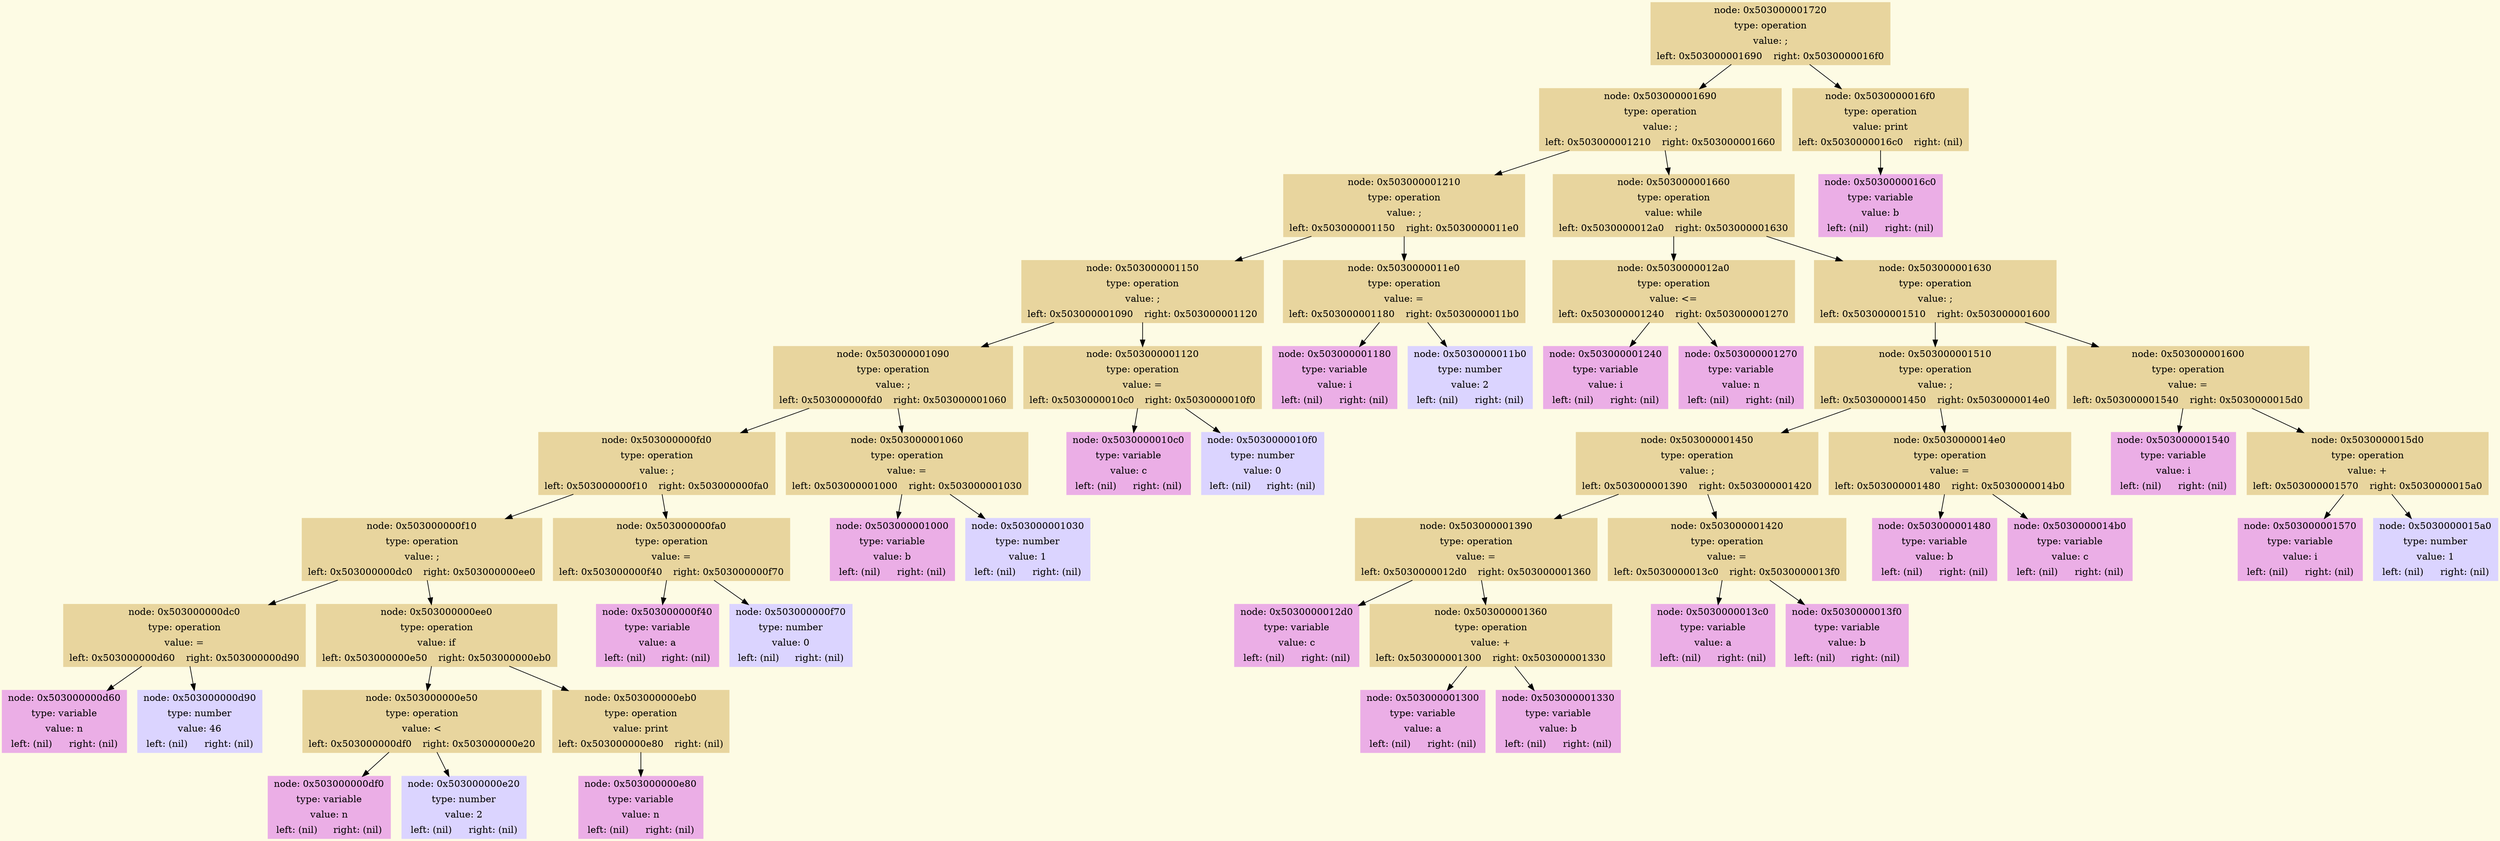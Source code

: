 digraph
{
    rankdir = TB;
    node [shape=record,style = filled,penwidth = 2.5];
    bgcolor = "#FDFBE4";

    node_0x503000001720 [rank=0,label=" { node: 0x503000001720 | type: operation | value: ; | { left: 0x503000001690 | right: 0x5030000016f0 }} ", color = "#E8D59E"];
    node_0x503000001690 [rank=1,label=" { node: 0x503000001690 | type: operation | value: ; | { left: 0x503000001210 | right: 0x503000001660 }} ", color = "#E8D59E"];
    node_0x503000001210 [rank=2,label=" { node: 0x503000001210 | type: operation | value: ; | { left: 0x503000001150 | right: 0x5030000011e0 }} ", color = "#E8D59E"];
    node_0x503000001150 [rank=3,label=" { node: 0x503000001150 | type: operation | value: ; | { left: 0x503000001090 | right: 0x503000001120 }} ", color = "#E8D59E"];
    node_0x503000001090 [rank=4,label=" { node: 0x503000001090 | type: operation | value: ; | { left: 0x503000000fd0 | right: 0x503000001060 }} ", color = "#E8D59E"];
    node_0x503000000fd0 [rank=5,label=" { node: 0x503000000fd0 | type: operation | value: ; | { left: 0x503000000f10 | right: 0x503000000fa0 }} ", color = "#E8D59E"];
    node_0x503000000f10 [rank=6,label=" { node: 0x503000000f10 | type: operation | value: ; | { left: 0x503000000dc0 | right: 0x503000000ee0 }} ", color = "#E8D59E"];
    node_0x503000000dc0 [rank=7,label=" { node: 0x503000000dc0 | type: operation | value: = | { left: 0x503000000d60 | right: 0x503000000d90 }} ", color = "#E8D59E"];
    node_0x503000000d60 [rank=8,label=" { node: 0x503000000d60 | type: variable | value: n | { left: (nil) | right: (nil) }} ", color = "#EBAEE6"];
    node_0x503000000d90 [rank=8,label=" { node: 0x503000000d90 | type: number | value: 46 | { left: (nil) | right: (nil) }} ", color = "#DBD4FF"];
    node_0x503000000ee0 [rank=7,label=" { node: 0x503000000ee0 | type: operation | value: if | { left: 0x503000000e50 | right: 0x503000000eb0 }} ", color = "#E8D59E"];
    node_0x503000000e50 [rank=8,label=" { node: 0x503000000e50 | type: operation | value: \< | { left: 0x503000000df0 | right: 0x503000000e20 }} ", color = "#E8D59E"];
    node_0x503000000df0 [rank=9,label=" { node: 0x503000000df0 | type: variable | value: n | { left: (nil) | right: (nil) }} ", color = "#EBAEE6"];
    node_0x503000000e20 [rank=9,label=" { node: 0x503000000e20 | type: number | value: 2 | { left: (nil) | right: (nil) }} ", color = "#DBD4FF"];
    node_0x503000000eb0 [rank=8,label=" { node: 0x503000000eb0 | type: operation | value: print | { left: 0x503000000e80 | right: (nil) }} ", color = "#E8D59E"];
    node_0x503000000e80 [rank=9,label=" { node: 0x503000000e80 | type: variable | value: n | { left: (nil) | right: (nil) }} ", color = "#EBAEE6"];
    node_0x503000000fa0 [rank=6,label=" { node: 0x503000000fa0 | type: operation | value: = | { left: 0x503000000f40 | right: 0x503000000f70 }} ", color = "#E8D59E"];
    node_0x503000000f40 [rank=7,label=" { node: 0x503000000f40 | type: variable | value: a | { left: (nil) | right: (nil) }} ", color = "#EBAEE6"];
    node_0x503000000f70 [rank=7,label=" { node: 0x503000000f70 | type: number | value: 0 | { left: (nil) | right: (nil) }} ", color = "#DBD4FF"];
    node_0x503000001060 [rank=5,label=" { node: 0x503000001060 | type: operation | value: = | { left: 0x503000001000 | right: 0x503000001030 }} ", color = "#E8D59E"];
    node_0x503000001000 [rank=6,label=" { node: 0x503000001000 | type: variable | value: b | { left: (nil) | right: (nil) }} ", color = "#EBAEE6"];
    node_0x503000001030 [rank=6,label=" { node: 0x503000001030 | type: number | value: 1 | { left: (nil) | right: (nil) }} ", color = "#DBD4FF"];
    node_0x503000001120 [rank=4,label=" { node: 0x503000001120 | type: operation | value: = | { left: 0x5030000010c0 | right: 0x5030000010f0 }} ", color = "#E8D59E"];
    node_0x5030000010c0 [rank=5,label=" { node: 0x5030000010c0 | type: variable | value: c | { left: (nil) | right: (nil) }} ", color = "#EBAEE6"];
    node_0x5030000010f0 [rank=5,label=" { node: 0x5030000010f0 | type: number | value: 0 | { left: (nil) | right: (nil) }} ", color = "#DBD4FF"];
    node_0x5030000011e0 [rank=3,label=" { node: 0x5030000011e0 | type: operation | value: = | { left: 0x503000001180 | right: 0x5030000011b0 }} ", color = "#E8D59E"];
    node_0x503000001180 [rank=4,label=" { node: 0x503000001180 | type: variable | value: i | { left: (nil) | right: (nil) }} ", color = "#EBAEE6"];
    node_0x5030000011b0 [rank=4,label=" { node: 0x5030000011b0 | type: number | value: 2 | { left: (nil) | right: (nil) }} ", color = "#DBD4FF"];
    node_0x503000001660 [rank=2,label=" { node: 0x503000001660 | type: operation | value: while | { left: 0x5030000012a0 | right: 0x503000001630 }} ", color = "#E8D59E"];
    node_0x5030000012a0 [rank=3,label=" { node: 0x5030000012a0 | type: operation | value: \<= | { left: 0x503000001240 | right: 0x503000001270 }} ", color = "#E8D59E"];
    node_0x503000001240 [rank=4,label=" { node: 0x503000001240 | type: variable | value: i | { left: (nil) | right: (nil) }} ", color = "#EBAEE6"];
    node_0x503000001270 [rank=4,label=" { node: 0x503000001270 | type: variable | value: n | { left: (nil) | right: (nil) }} ", color = "#EBAEE6"];
    node_0x503000001630 [rank=3,label=" { node: 0x503000001630 | type: operation | value: ; | { left: 0x503000001510 | right: 0x503000001600 }} ", color = "#E8D59E"];
    node_0x503000001510 [rank=4,label=" { node: 0x503000001510 | type: operation | value: ; | { left: 0x503000001450 | right: 0x5030000014e0 }} ", color = "#E8D59E"];
    node_0x503000001450 [rank=5,label=" { node: 0x503000001450 | type: operation | value: ; | { left: 0x503000001390 | right: 0x503000001420 }} ", color = "#E8D59E"];
    node_0x503000001390 [rank=6,label=" { node: 0x503000001390 | type: operation | value: = | { left: 0x5030000012d0 | right: 0x503000001360 }} ", color = "#E8D59E"];
    node_0x5030000012d0 [rank=7,label=" { node: 0x5030000012d0 | type: variable | value: c | { left: (nil) | right: (nil) }} ", color = "#EBAEE6"];
    node_0x503000001360 [rank=7,label=" { node: 0x503000001360 | type: operation | value: + | { left: 0x503000001300 | right: 0x503000001330 }} ", color = "#E8D59E"];
    node_0x503000001300 [rank=8,label=" { node: 0x503000001300 | type: variable | value: a | { left: (nil) | right: (nil) }} ", color = "#EBAEE6"];
    node_0x503000001330 [rank=8,label=" { node: 0x503000001330 | type: variable | value: b | { left: (nil) | right: (nil) }} ", color = "#EBAEE6"];
    node_0x503000001420 [rank=6,label=" { node: 0x503000001420 | type: operation | value: = | { left: 0x5030000013c0 | right: 0x5030000013f0 }} ", color = "#E8D59E"];
    node_0x5030000013c0 [rank=7,label=" { node: 0x5030000013c0 | type: variable | value: a | { left: (nil) | right: (nil) }} ", color = "#EBAEE6"];
    node_0x5030000013f0 [rank=7,label=" { node: 0x5030000013f0 | type: variable | value: b | { left: (nil) | right: (nil) }} ", color = "#EBAEE6"];
    node_0x5030000014e0 [rank=5,label=" { node: 0x5030000014e0 | type: operation | value: = | { left: 0x503000001480 | right: 0x5030000014b0 }} ", color = "#E8D59E"];
    node_0x503000001480 [rank=6,label=" { node: 0x503000001480 | type: variable | value: b | { left: (nil) | right: (nil) }} ", color = "#EBAEE6"];
    node_0x5030000014b0 [rank=6,label=" { node: 0x5030000014b0 | type: variable | value: c | { left: (nil) | right: (nil) }} ", color = "#EBAEE6"];
    node_0x503000001600 [rank=4,label=" { node: 0x503000001600 | type: operation | value: = | { left: 0x503000001540 | right: 0x5030000015d0 }} ", color = "#E8D59E"];
    node_0x503000001540 [rank=5,label=" { node: 0x503000001540 | type: variable | value: i | { left: (nil) | right: (nil) }} ", color = "#EBAEE6"];
    node_0x5030000015d0 [rank=5,label=" { node: 0x5030000015d0 | type: operation | value: + | { left: 0x503000001570 | right: 0x5030000015a0 }} ", color = "#E8D59E"];
    node_0x503000001570 [rank=6,label=" { node: 0x503000001570 | type: variable | value: i | { left: (nil) | right: (nil) }} ", color = "#EBAEE6"];
    node_0x5030000015a0 [rank=6,label=" { node: 0x5030000015a0 | type: number | value: 1 | { left: (nil) | right: (nil) }} ", color = "#DBD4FF"];
    node_0x5030000016f0 [rank=1,label=" { node: 0x5030000016f0 | type: operation | value: print | { left: 0x5030000016c0 | right: (nil) }} ", color = "#E8D59E"];
    node_0x5030000016c0 [rank=2,label=" { node: 0x5030000016c0 | type: variable | value: b | { left: (nil) | right: (nil) }} ", color = "#EBAEE6"];
    node_0x503000001720 -> node_0x503000001690 -> node_0x503000001210 -> node_0x503000001150 -> node_0x503000001090 -> node_0x503000000fd0 -> node_0x503000000f10 -> node_0x503000000dc0 -> node_0x503000000d60 ;
    node_0x503000000dc0 -> node_0x503000000d90 ;
    node_0x503000000f10 -> node_0x503000000ee0 -> node_0x503000000e50 -> node_0x503000000df0 ;
    node_0x503000000e50 -> node_0x503000000e20 ;
    node_0x503000000ee0 -> node_0x503000000eb0 -> node_0x503000000e80 ;
    node_0x503000000fd0 -> node_0x503000000fa0 -> node_0x503000000f40 ;
    node_0x503000000fa0 -> node_0x503000000f70 ;
    node_0x503000001090 -> node_0x503000001060 -> node_0x503000001000 ;
    node_0x503000001060 -> node_0x503000001030 ;
    node_0x503000001150 -> node_0x503000001120 -> node_0x5030000010c0 ;
    node_0x503000001120 -> node_0x5030000010f0 ;
    node_0x503000001210 -> node_0x5030000011e0 -> node_0x503000001180 ;
    node_0x5030000011e0 -> node_0x5030000011b0 ;
    node_0x503000001690 -> node_0x503000001660 -> node_0x5030000012a0 -> node_0x503000001240 ;
    node_0x5030000012a0 -> node_0x503000001270 ;
    node_0x503000001660 -> node_0x503000001630 -> node_0x503000001510 -> node_0x503000001450 -> node_0x503000001390 -> node_0x5030000012d0 ;
    node_0x503000001390 -> node_0x503000001360 -> node_0x503000001300 ;
    node_0x503000001360 -> node_0x503000001330 ;
    node_0x503000001450 -> node_0x503000001420 -> node_0x5030000013c0 ;
    node_0x503000001420 -> node_0x5030000013f0 ;
    node_0x503000001510 -> node_0x5030000014e0 -> node_0x503000001480 ;
    node_0x5030000014e0 -> node_0x5030000014b0 ;
    node_0x503000001630 -> node_0x503000001600 -> node_0x503000001540 ;
    node_0x503000001600 -> node_0x5030000015d0 -> node_0x503000001570 ;
    node_0x5030000015d0 -> node_0x5030000015a0 ;
    node_0x503000001720 -> node_0x5030000016f0 -> node_0x5030000016c0 ;
}

